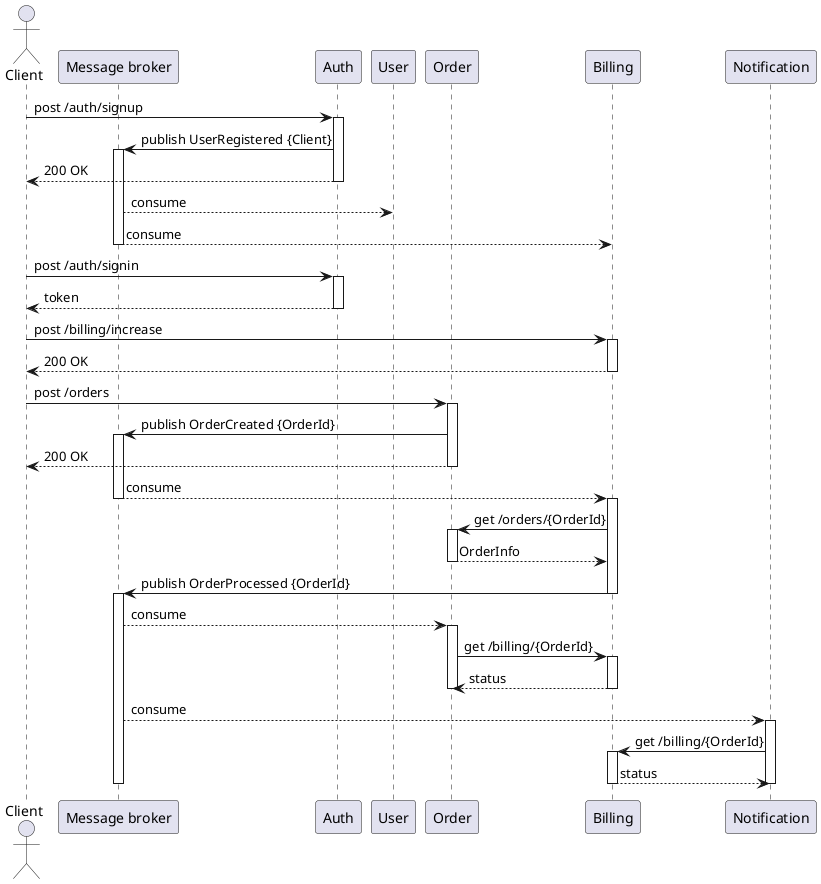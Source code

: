 @startuml
actor Client
participant "Message broker" as MessageBroker
participant Auth
participant User
participant Order
participant Billing
participant Notification

Client -> Auth: post /auth/signup
    activate Auth
    Auth -> MessageBroker: publish UserRegistered {Client}
    activate MessageBroker
    Auth --> Client: 200 OK
    deactivate Auth

    MessageBroker --> User: consume
    MessageBroker --> Billing: consume
    deactivate MessageBroker

Client -> Auth: post /auth/signin
    activate Auth
    Auth --> Client: token
    deactivate Auth

Client -> Billing: post /billing/increase
    activate Billing
    Billing --> Client: 200 OK
    deactivate Billing

Client -> Order: post /orders
    activate Order
    Order -> MessageBroker: publish OrderCreated {OrderId}
    activate MessageBroker
    Order --> Client: 200 OK
    deactivate Order

    MessageBroker --> Billing: consume
        deactivate MessageBroker
        activate Billing
        Billing -> Order: get /orders/{OrderId}
        activate Order
        Order --> Billing: OrderInfo
        deactivate Order
        Billing -> MessageBroker: publish OrderProcessed {OrderId}
        deactivate Billing
        activate MessageBroker

    MessageBroker --> Order: consume
        activate Order
        Order -> Billing: get /billing/{OrderId}
        activate Billing
        Billing --> Order: status
        deactivate Billing
        deactivate Order
    MessageBroker --> Notification: consume
        activate Notification
        Notification -> Billing: get /billing/{OrderId}
        activate Billing
        Billing --> Notification: status
        deactivate Billing
        deactivate Notification
    deactivate MessageBroker
@enduml